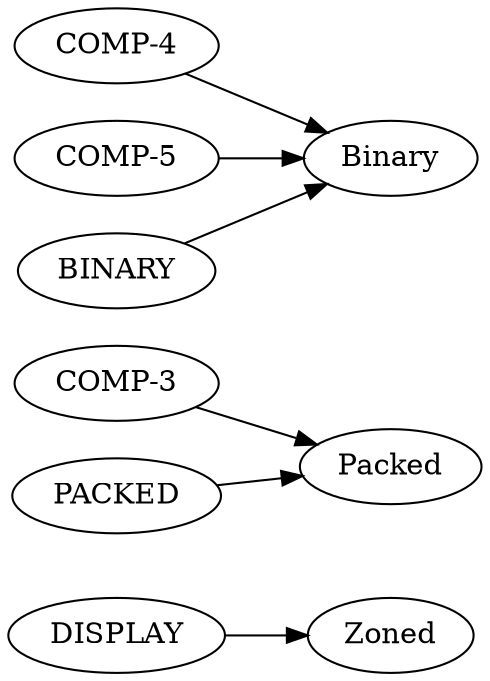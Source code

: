 /*
 * Copyright Contributors to the GenevaERS Project. SPDX-License-Identifier: Apache-2.0 (c) Copyright IBM Corporation 2023
 * 
 * Licensed under the Apache License, Version 2.0 (the "License");
 * you may not use this file except in compliance with the License.
 * You may obtain a copy of the License at
 * 
 *   http://www.apache.org/licenses/LICENSE-2.0
 * 
 * Unless required by applicable law or agreed to in writing,
 * software distributed under the License is distributed on an
 * "AS IS" BASIS, WITHOUT WARRANTIES OR CONDITIONS OF ANY
 * KIND, either express or implied.  See the License for the
 * specific language governing permissions and limitations
 * under the License.
 */
digraph Copybook2LR_Flow {
    rankdir=LR;
    
    DISPLAY -> Zoned
    "COMP-3" -> Packed
    "COMP-4" -> Binary //picture -> size
    "COMP-5" -> Binary //at binary field size 1/2/4
    BINARY -> Binary
    PACKED -> Packed

// see https://www.ibm.com/docs/en/i/7.4?topic=division-data-divisiondata-description-entry
// and http://www.3480-3590-data-conversion.com/article-reading-cobol-layouts-1.html

}